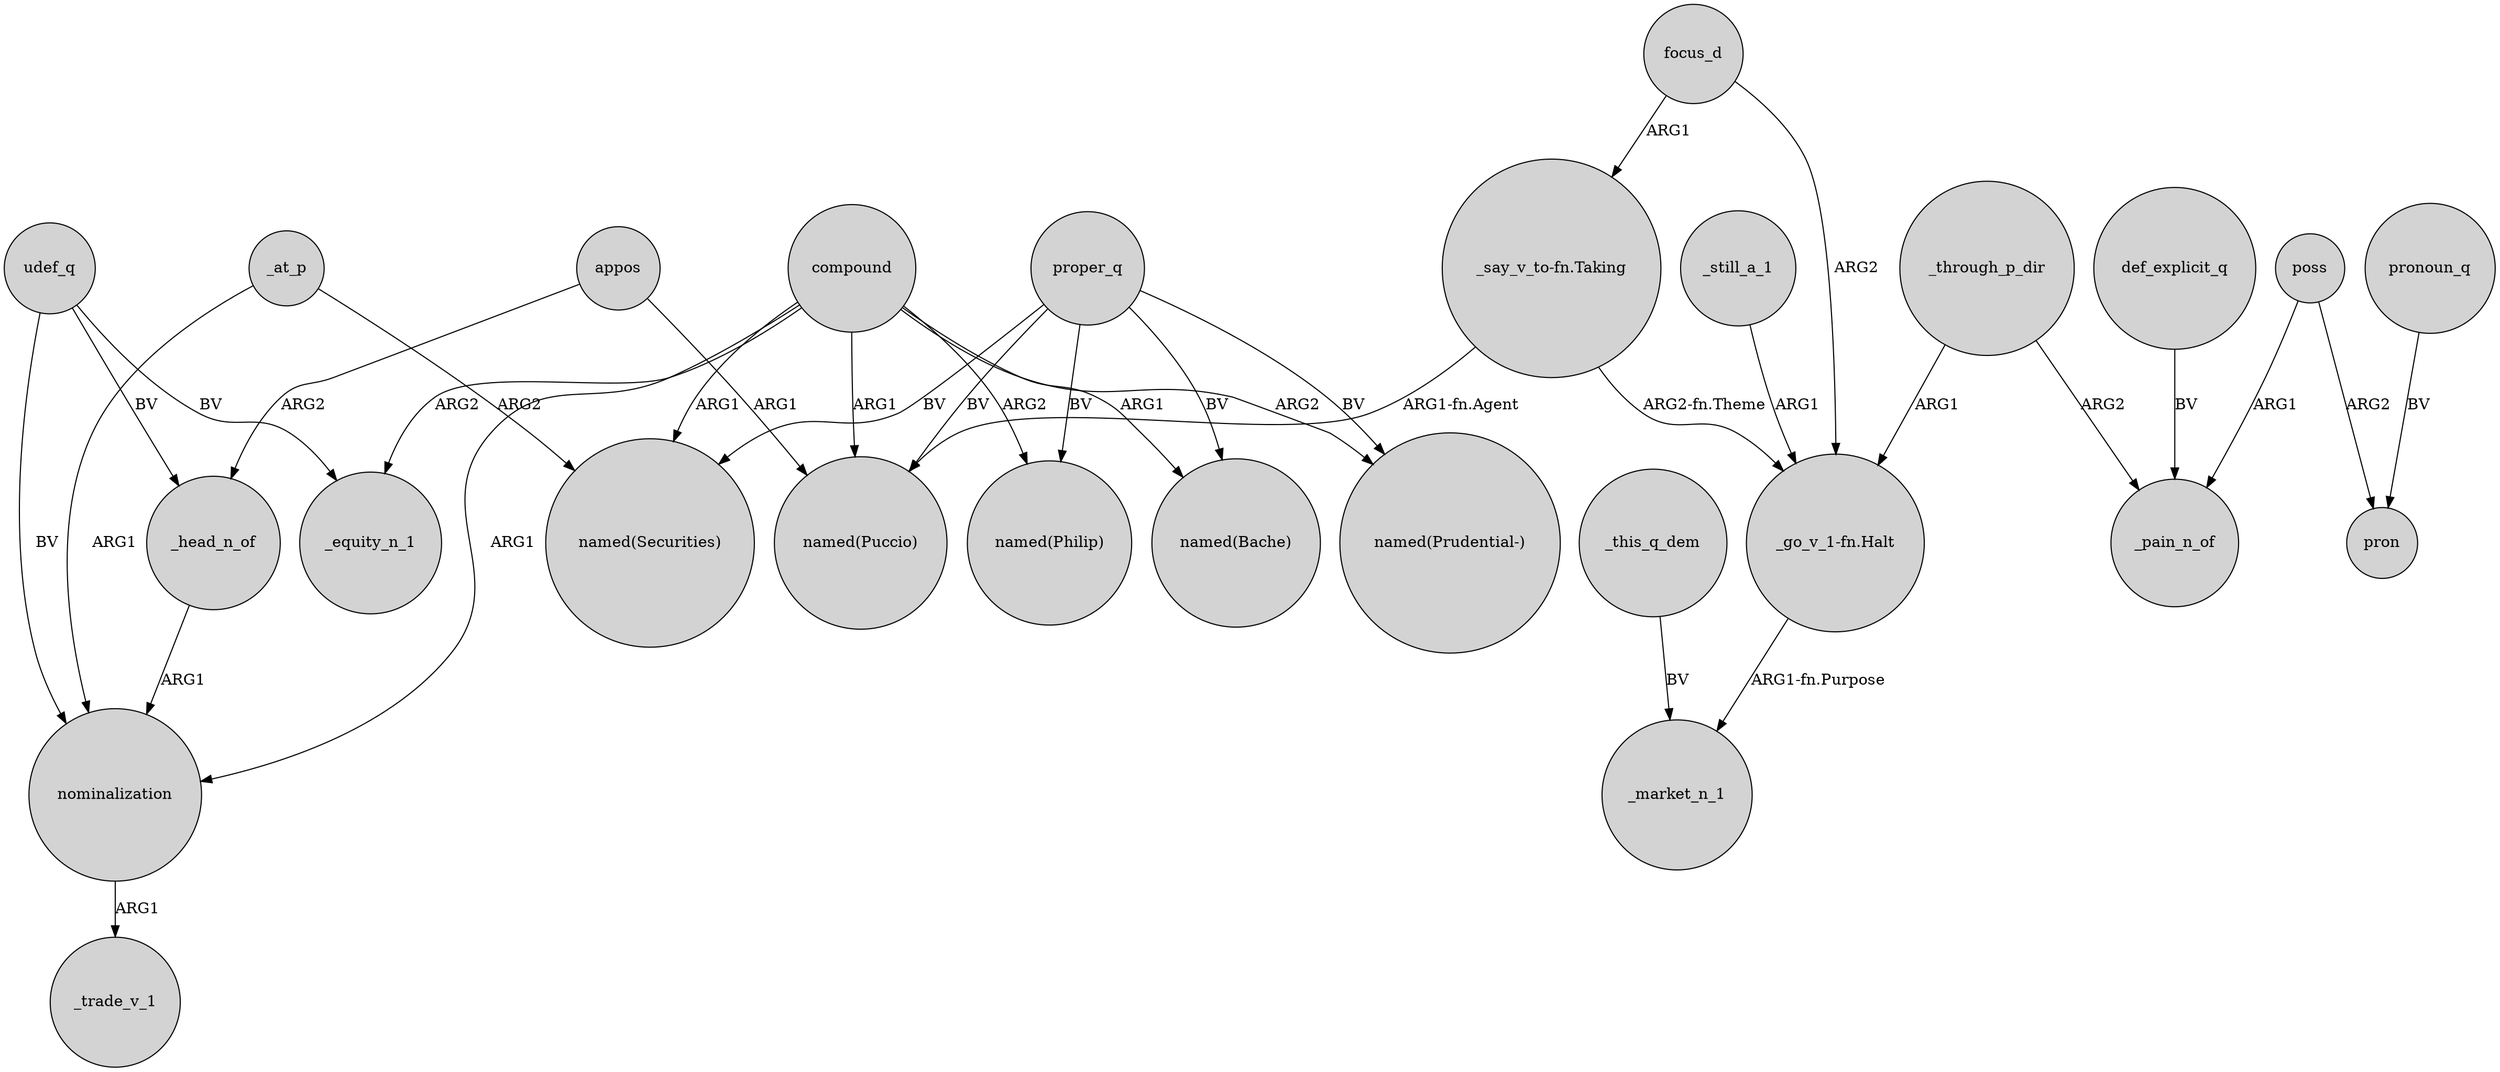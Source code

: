 digraph {
	node [shape=circle style=filled]
	_head_n_of -> nominalization [label=ARG1]
	proper_q -> "named(Puccio)" [label=BV]
	proper_q -> "named(Philip)" [label=BV]
	proper_q -> "named(Securities)" [label=BV]
	focus_d -> "_say_v_to-fn.Taking" [label=ARG1]
	_still_a_1 -> "_go_v_1-fn.Halt" [label=ARG1]
	compound -> "named(Bache)" [label=ARG1]
	udef_q -> nominalization [label=BV]
	udef_q -> _equity_n_1 [label=BV]
	compound -> _equity_n_1 [label=ARG2]
	"_say_v_to-fn.Taking" -> "named(Puccio)" [label="ARG1-fn.Agent"]
	udef_q -> _head_n_of [label=BV]
	"_go_v_1-fn.Halt" -> _market_n_1 [label="ARG1-fn.Purpose"]
	pronoun_q -> pron [label=BV]
	compound -> nominalization [label=ARG1]
	_this_q_dem -> _market_n_1 [label=BV]
	poss -> pron [label=ARG2]
	_at_p -> nominalization [label=ARG1]
	compound -> "named(Prudential-)" [label=ARG2]
	poss -> _pain_n_of [label=ARG1]
	_through_p_dir -> "_go_v_1-fn.Halt" [label=ARG1]
	appos -> "named(Puccio)" [label=ARG1]
	proper_q -> "named(Prudential-)" [label=BV]
	focus_d -> "_go_v_1-fn.Halt" [label=ARG2]
	_through_p_dir -> _pain_n_of [label=ARG2]
	def_explicit_q -> _pain_n_of [label=BV]
	compound -> "named(Puccio)" [label=ARG1]
	_at_p -> "named(Securities)" [label=ARG2]
	compound -> "named(Philip)" [label=ARG2]
	proper_q -> "named(Bache)" [label=BV]
	"_say_v_to-fn.Taking" -> "_go_v_1-fn.Halt" [label="ARG2-fn.Theme"]
	appos -> _head_n_of [label=ARG2]
	nominalization -> _trade_v_1 [label=ARG1]
	compound -> "named(Securities)" [label=ARG1]
}
